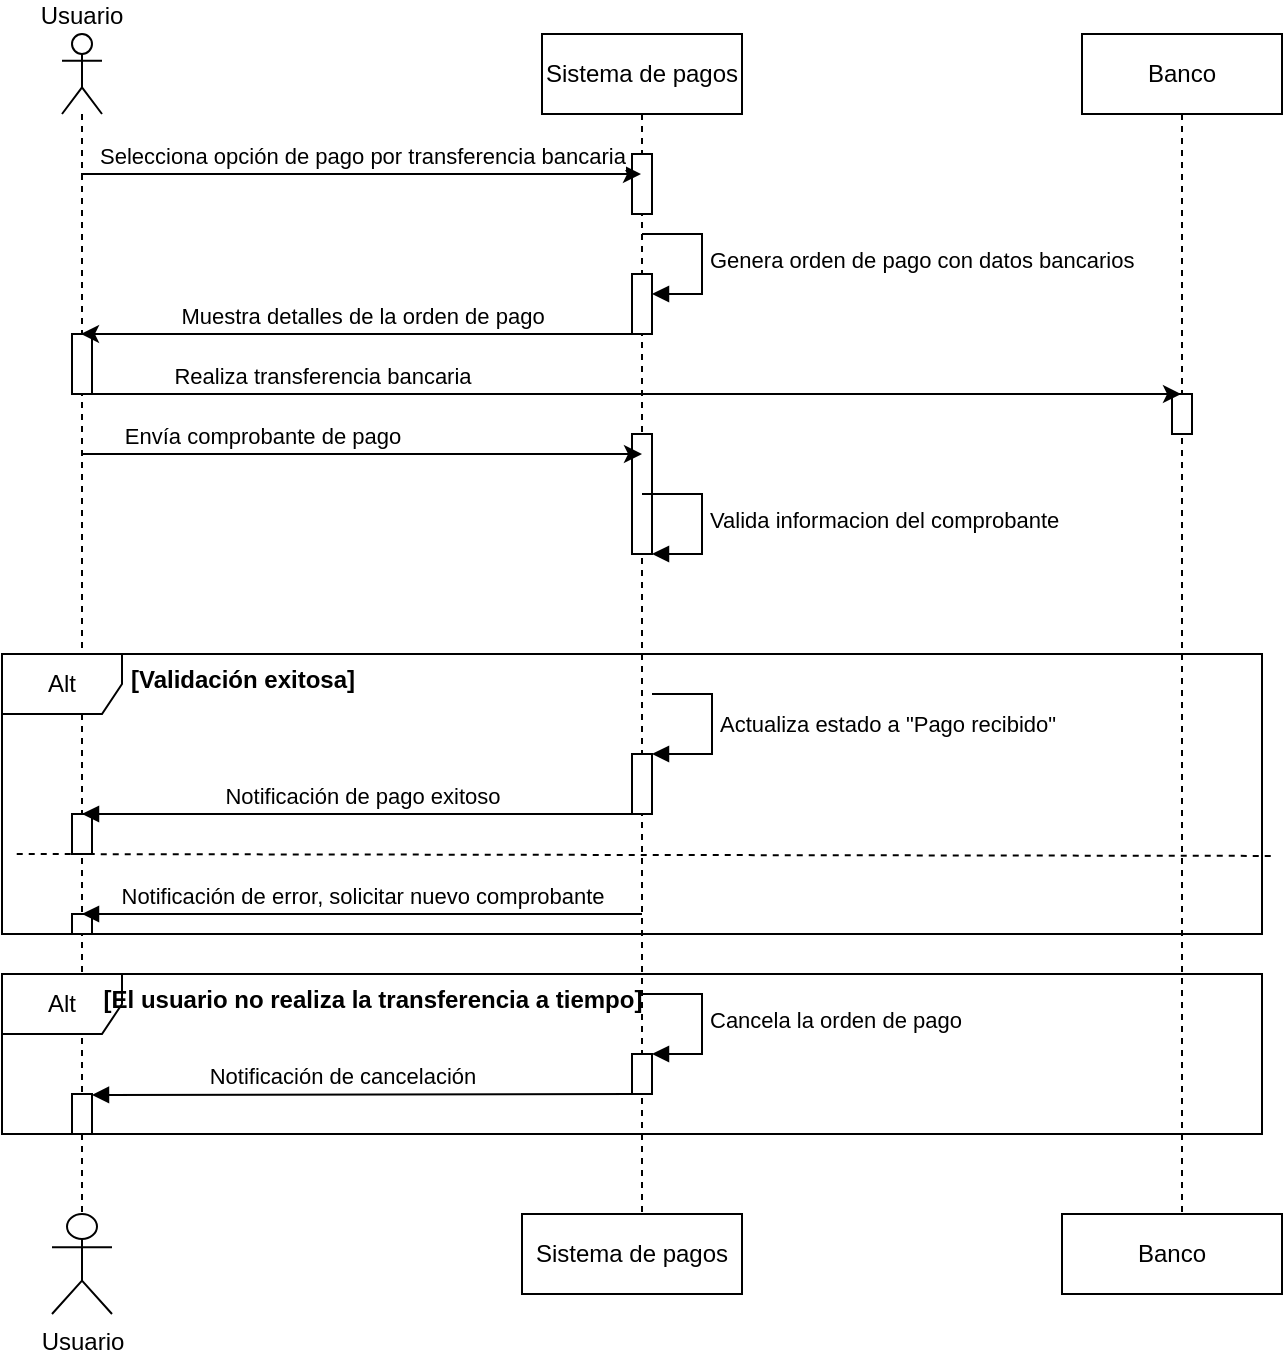 <mxfile version="26.1.0">
  <diagram name="Page-1" id="2YBvvXClWsGukQMizWep">
    <mxGraphModel grid="1" page="1" gridSize="10" guides="1" tooltips="1" connect="1" arrows="1" fold="1" pageScale="1" pageWidth="850" pageHeight="1100" math="0" shadow="0">
      <root>
        <mxCell id="0" />
        <mxCell id="1" parent="0" />
        <mxCell id="yZZAG9hp0Kihlz8otPPf-3" value="Usuario" style="shape=umlLifeline;perimeter=lifelinePerimeter;whiteSpace=wrap;html=1;container=1;dropTarget=0;collapsible=0;recursiveResize=0;outlineConnect=0;portConstraint=eastwest;newEdgeStyle={&quot;curved&quot;:0,&quot;rounded&quot;:0};participant=umlActor;labelPosition=center;verticalLabelPosition=top;align=center;verticalAlign=bottom;" vertex="1" parent="1">
          <mxGeometry x="100" y="100" width="20" height="590" as="geometry" />
        </mxCell>
        <mxCell id="yZZAG9hp0Kihlz8otPPf-30" value="" style="html=1;points=[[0,0,0,0,5],[0,1,0,0,-5],[1,0,0,0,5],[1,1,0,0,-5]];perimeter=orthogonalPerimeter;outlineConnect=0;targetShapes=umlLifeline;portConstraint=eastwest;newEdgeStyle={&quot;curved&quot;:0,&quot;rounded&quot;:0};" vertex="1" parent="yZZAG9hp0Kihlz8otPPf-3">
          <mxGeometry x="5" y="150" width="10" height="30" as="geometry" />
        </mxCell>
        <mxCell id="yZZAG9hp0Kihlz8otPPf-35" value="" style="html=1;points=[[0,0,0,0,5],[0,1,0,0,-5],[1,0,0,0,5],[1,1,0,0,-5]];perimeter=orthogonalPerimeter;outlineConnect=0;targetShapes=umlLifeline;portConstraint=eastwest;newEdgeStyle={&quot;curved&quot;:0,&quot;rounded&quot;:0};" vertex="1" parent="yZZAG9hp0Kihlz8otPPf-3">
          <mxGeometry x="5" y="390" width="10" height="20" as="geometry" />
        </mxCell>
        <mxCell id="yZZAG9hp0Kihlz8otPPf-36" value="" style="html=1;points=[[0,0,0,0,5],[0,1,0,0,-5],[1,0,0,0,5],[1,1,0,0,-5]];perimeter=orthogonalPerimeter;outlineConnect=0;targetShapes=umlLifeline;portConstraint=eastwest;newEdgeStyle={&quot;curved&quot;:0,&quot;rounded&quot;:0};" vertex="1" parent="yZZAG9hp0Kihlz8otPPf-3">
          <mxGeometry x="5" y="440" width="10" height="10" as="geometry" />
        </mxCell>
        <mxCell id="yZZAG9hp0Kihlz8otPPf-4" value="Banco" style="shape=umlLifeline;perimeter=lifelinePerimeter;whiteSpace=wrap;html=1;container=1;dropTarget=0;collapsible=0;recursiveResize=0;outlineConnect=0;portConstraint=eastwest;newEdgeStyle={&quot;curved&quot;:0,&quot;rounded&quot;:0};" vertex="1" parent="1">
          <mxGeometry x="610" y="100" width="100" height="590" as="geometry" />
        </mxCell>
        <mxCell id="yZZAG9hp0Kihlz8otPPf-31" value="" style="html=1;points=[[0,0,0,0,5],[0,1,0,0,-5],[1,0,0,0,5],[1,1,0,0,-5]];perimeter=orthogonalPerimeter;outlineConnect=0;targetShapes=umlLifeline;portConstraint=eastwest;newEdgeStyle={&quot;curved&quot;:0,&quot;rounded&quot;:0};" vertex="1" parent="yZZAG9hp0Kihlz8otPPf-4">
          <mxGeometry x="45" y="180" width="10" height="20" as="geometry" />
        </mxCell>
        <mxCell id="yZZAG9hp0Kihlz8otPPf-5" value="Sistema de pagos" style="shape=umlLifeline;perimeter=lifelinePerimeter;whiteSpace=wrap;html=1;container=1;dropTarget=0;collapsible=0;recursiveResize=0;outlineConnect=0;portConstraint=eastwest;newEdgeStyle={&quot;curved&quot;:0,&quot;rounded&quot;:0};" vertex="1" parent="1">
          <mxGeometry x="340" y="100" width="100" height="590" as="geometry" />
        </mxCell>
        <mxCell id="yZZAG9hp0Kihlz8otPPf-7" value="" style="html=1;points=[[0,0,0,0,5],[0,1,0,0,-5],[1,0,0,0,5],[1,1,0,0,-5]];perimeter=orthogonalPerimeter;outlineConnect=0;targetShapes=umlLifeline;portConstraint=eastwest;newEdgeStyle={&quot;curved&quot;:0,&quot;rounded&quot;:0};" vertex="1" parent="yZZAG9hp0Kihlz8otPPf-5">
          <mxGeometry x="45" y="60" width="10" height="30" as="geometry" />
        </mxCell>
        <mxCell id="yZZAG9hp0Kihlz8otPPf-11" value="" style="html=1;points=[[0,0,0,0,5],[0,1,0,0,-5],[1,0,0,0,5],[1,1,0,0,-5]];perimeter=orthogonalPerimeter;outlineConnect=0;targetShapes=umlLifeline;portConstraint=eastwest;newEdgeStyle={&quot;curved&quot;:0,&quot;rounded&quot;:0};" vertex="1" parent="yZZAG9hp0Kihlz8otPPf-5">
          <mxGeometry x="45" y="120" width="10" height="30" as="geometry" />
        </mxCell>
        <mxCell id="yZZAG9hp0Kihlz8otPPf-15" value="" style="html=1;points=[[0,0,0,0,5],[0,1,0,0,-5],[1,0,0,0,5],[1,1,0,0,-5]];perimeter=orthogonalPerimeter;outlineConnect=0;targetShapes=umlLifeline;portConstraint=eastwest;newEdgeStyle={&quot;curved&quot;:0,&quot;rounded&quot;:0};" vertex="1" parent="yZZAG9hp0Kihlz8otPPf-5">
          <mxGeometry x="45" y="200" width="10" height="60" as="geometry" />
        </mxCell>
        <mxCell id="yZZAG9hp0Kihlz8otPPf-6" value="Selecciona opción de pago por transferencia bancaria" style="endArrow=classic;html=1;rounded=0;labelPosition=center;verticalLabelPosition=top;align=center;verticalAlign=bottom;" edge="1" parent="1">
          <mxGeometry width="50" height="50" relative="1" as="geometry">
            <mxPoint x="109.5" y="170" as="sourcePoint" />
            <mxPoint x="389.5" y="170" as="targetPoint" />
            <mxPoint as="offset" />
          </mxGeometry>
        </mxCell>
        <mxCell id="yZZAG9hp0Kihlz8otPPf-8" value="Genera orden de pago con datos bancarios" style="html=1;align=left;spacingLeft=2;endArrow=block;rounded=0;edgeStyle=orthogonalEdgeStyle;curved=0;rounded=0;" edge="1" parent="1">
          <mxGeometry x="0.012" relative="1" as="geometry">
            <mxPoint x="390" y="200" as="sourcePoint" />
            <Array as="points">
              <mxPoint x="420" y="230" />
            </Array>
            <mxPoint x="395" y="230" as="targetPoint" />
            <mxPoint as="offset" />
          </mxGeometry>
        </mxCell>
        <mxCell id="yZZAG9hp0Kihlz8otPPf-12" value="Muestra detalles de la orden de pago" style="endArrow=classic;html=1;rounded=0;labelPosition=center;verticalLabelPosition=top;align=center;verticalAlign=bottom;" edge="1" parent="1">
          <mxGeometry width="50" height="50" relative="1" as="geometry">
            <mxPoint x="389.5" y="250" as="sourcePoint" />
            <mxPoint x="109.5" y="250" as="targetPoint" />
          </mxGeometry>
        </mxCell>
        <mxCell id="yZZAG9hp0Kihlz8otPPf-13" value="Realiza transferencia bancaria" style="endArrow=classic;html=1;rounded=0;labelPosition=center;verticalLabelPosition=top;align=center;verticalAlign=bottom;" edge="1" parent="1">
          <mxGeometry x="-0.562" width="50" height="50" relative="1" as="geometry">
            <mxPoint x="109.5" y="280" as="sourcePoint" />
            <mxPoint x="659.5" y="280" as="targetPoint" />
            <mxPoint as="offset" />
          </mxGeometry>
        </mxCell>
        <mxCell id="yZZAG9hp0Kihlz8otPPf-14" value="Envía comprobante de pago" style="endArrow=classic;html=1;rounded=0;labelPosition=center;verticalLabelPosition=top;align=center;verticalAlign=bottom;" edge="1" parent="1">
          <mxGeometry x="-0.355" width="50" height="50" relative="1" as="geometry">
            <mxPoint x="109.5" y="310" as="sourcePoint" />
            <mxPoint x="390" y="310" as="targetPoint" />
            <mxPoint as="offset" />
          </mxGeometry>
        </mxCell>
        <mxCell id="yZZAG9hp0Kihlz8otPPf-16" value="Valida informacion del comprobante" style="html=1;align=left;spacingLeft=2;endArrow=block;rounded=0;edgeStyle=orthogonalEdgeStyle;curved=0;rounded=0;" edge="1" parent="1">
          <mxGeometry relative="1" as="geometry">
            <mxPoint x="390" y="330" as="sourcePoint" />
            <Array as="points">
              <mxPoint x="420" y="360" />
            </Array>
            <mxPoint x="395" y="360" as="targetPoint" />
          </mxGeometry>
        </mxCell>
        <mxCell id="yZZAG9hp0Kihlz8otPPf-17" value="Alt" style="shape=umlFrame;whiteSpace=wrap;html=1;pointerEvents=0;" vertex="1" parent="1">
          <mxGeometry x="70" y="410" width="630" height="140" as="geometry" />
        </mxCell>
        <mxCell id="yZZAG9hp0Kihlz8otPPf-18" value="" style="html=1;points=[[0,0,0,0,5],[0,1,0,0,-5],[1,0,0,0,5],[1,1,0,0,-5]];perimeter=orthogonalPerimeter;outlineConnect=0;targetShapes=umlLifeline;portConstraint=eastwest;newEdgeStyle={&quot;curved&quot;:0,&quot;rounded&quot;:0};" vertex="1" parent="1">
          <mxGeometry x="385" y="460" width="10" height="30" as="geometry" />
        </mxCell>
        <mxCell id="yZZAG9hp0Kihlz8otPPf-19" value="Actualiza estado a &quot;Pago recibido&quot;" style="html=1;align=left;spacingLeft=2;endArrow=block;rounded=0;edgeStyle=orthogonalEdgeStyle;curved=0;rounded=0;" edge="1" parent="1" target="yZZAG9hp0Kihlz8otPPf-18">
          <mxGeometry relative="1" as="geometry">
            <mxPoint x="395" y="430" as="sourcePoint" />
            <Array as="points">
              <mxPoint x="425" y="460" />
            </Array>
          </mxGeometry>
        </mxCell>
        <mxCell id="yZZAG9hp0Kihlz8otPPf-20" value="Notificación de pago exitoso" style="html=1;verticalAlign=bottom;endArrow=block;curved=0;rounded=0;" edge="1" parent="1">
          <mxGeometry width="80" relative="1" as="geometry">
            <mxPoint x="390" y="490" as="sourcePoint" />
            <mxPoint x="110" y="490" as="targetPoint" />
          </mxGeometry>
        </mxCell>
        <mxCell id="yZZAG9hp0Kihlz8otPPf-22" value="" style="endArrow=none;dashed=1;html=1;rounded=0;entryX=0.005;entryY=0.688;entryDx=0;entryDy=0;entryPerimeter=0;exitX=1.003;exitY=0.694;exitDx=0;exitDy=0;exitPerimeter=0;" edge="1" parent="1">
          <mxGeometry width="50" height="50" relative="1" as="geometry">
            <mxPoint x="704.37" y="510.96" as="sourcePoint" />
            <mxPoint x="75.63" y="510.0" as="targetPoint" />
          </mxGeometry>
        </mxCell>
        <mxCell id="yZZAG9hp0Kihlz8otPPf-23" value="Notificación de error, solicitar nuevo comprobante" style="html=1;verticalAlign=bottom;endArrow=block;curved=0;rounded=0;" edge="1" parent="1">
          <mxGeometry width="80" relative="1" as="geometry">
            <mxPoint x="390" y="540" as="sourcePoint" />
            <mxPoint x="110" y="540" as="targetPoint" />
          </mxGeometry>
        </mxCell>
        <mxCell id="yZZAG9hp0Kihlz8otPPf-24" value="Alt" style="shape=umlFrame;whiteSpace=wrap;html=1;pointerEvents=0;" vertex="1" parent="1">
          <mxGeometry x="70" y="570" width="630" height="80" as="geometry" />
        </mxCell>
        <mxCell id="yZZAG9hp0Kihlz8otPPf-25" value="" style="html=1;points=[[0,0,0,0,5],[0,1,0,0,-5],[1,0,0,0,5],[1,1,0,0,-5]];perimeter=orthogonalPerimeter;outlineConnect=0;targetShapes=umlLifeline;portConstraint=eastwest;newEdgeStyle={&quot;curved&quot;:0,&quot;rounded&quot;:0};" vertex="1" parent="1">
          <mxGeometry x="385" y="610" width="10" height="20" as="geometry" />
        </mxCell>
        <mxCell id="yZZAG9hp0Kihlz8otPPf-26" value="Cancela la orden de pago" style="html=1;align=left;spacingLeft=2;endArrow=block;rounded=0;edgeStyle=orthogonalEdgeStyle;curved=0;rounded=0;" edge="1" parent="1">
          <mxGeometry relative="1" as="geometry">
            <mxPoint x="390" y="580" as="sourcePoint" />
            <Array as="points">
              <mxPoint x="420" y="610" />
            </Array>
            <mxPoint x="395" y="610" as="targetPoint" />
          </mxGeometry>
        </mxCell>
        <mxCell id="yZZAG9hp0Kihlz8otPPf-27" value="Notificación de cancelación" style="html=1;verticalAlign=bottom;endArrow=block;curved=0;rounded=0;" edge="1" parent="1" source="yZZAG9hp0Kihlz8otPPf-37">
          <mxGeometry y="130" width="80" relative="1" as="geometry">
            <mxPoint x="390" y="640" as="sourcePoint" />
            <mxPoint x="110" y="640" as="targetPoint" />
            <mxPoint x="130" y="-10" as="offset" />
          </mxGeometry>
        </mxCell>
        <mxCell id="yZZAG9hp0Kihlz8otPPf-28" value="[Validación exitosa]" style="text;align=center;fontStyle=1;verticalAlign=middle;spacingLeft=3;spacingRight=3;strokeColor=none;rotatable=0;points=[[0,0.5],[1,0.5]];portConstraint=eastwest;html=1;" vertex="1" parent="1">
          <mxGeometry x="150" y="410" width="80" height="26" as="geometry" />
        </mxCell>
        <mxCell id="yZZAG9hp0Kihlz8otPPf-29" value="[El usuario no realiza la transferencia a tiempo]" style="text;align=center;fontStyle=1;verticalAlign=middle;spacingLeft=3;spacingRight=3;strokeColor=none;rotatable=0;points=[[0,0.5],[1,0.5]];portConstraint=eastwest;html=1;" vertex="1" parent="1">
          <mxGeometry x="220" y="570" width="70" height="26" as="geometry" />
        </mxCell>
        <mxCell id="yZZAG9hp0Kihlz8otPPf-38" value="" style="html=1;verticalAlign=bottom;endArrow=block;curved=0;rounded=0;entryX=1;entryY=0;entryDx=0;entryDy=5;entryPerimeter=0;" edge="1" parent="1">
          <mxGeometry x="-0.013" width="80" relative="1" as="geometry">
            <mxPoint x="385" y="630" as="sourcePoint" />
            <mxPoint x="115" y="630.5" as="targetPoint" />
            <mxPoint as="offset" />
          </mxGeometry>
        </mxCell>
        <mxCell id="yZZAG9hp0Kihlz8otPPf-37" value="" style="html=1;points=[[0,0,0,0,5],[0,1,0,0,-5],[1,0,0,0,5],[1,1,0,0,-5]];perimeter=orthogonalPerimeter;outlineConnect=0;targetShapes=umlLifeline;portConstraint=eastwest;newEdgeStyle={&quot;curved&quot;:0,&quot;rounded&quot;:0};" vertex="1" parent="1">
          <mxGeometry x="105" y="630" width="10" height="20" as="geometry" />
        </mxCell>
        <mxCell id="yZZAG9hp0Kihlz8otPPf-39" value="Usuario" style="shape=umlActor;verticalLabelPosition=bottom;verticalAlign=top;html=1;" vertex="1" parent="1">
          <mxGeometry x="95" y="690" width="30" height="50" as="geometry" />
        </mxCell>
        <mxCell id="yZZAG9hp0Kihlz8otPPf-40" value="Banco" style="html=1;whiteSpace=wrap;" vertex="1" parent="1">
          <mxGeometry x="600" y="690" width="110" height="40" as="geometry" />
        </mxCell>
        <mxCell id="yZZAG9hp0Kihlz8otPPf-41" value="Sistema de pagos" style="html=1;whiteSpace=wrap;" vertex="1" parent="1">
          <mxGeometry x="330" y="690" width="110" height="40" as="geometry" />
        </mxCell>
      </root>
    </mxGraphModel>
  </diagram>
</mxfile>
